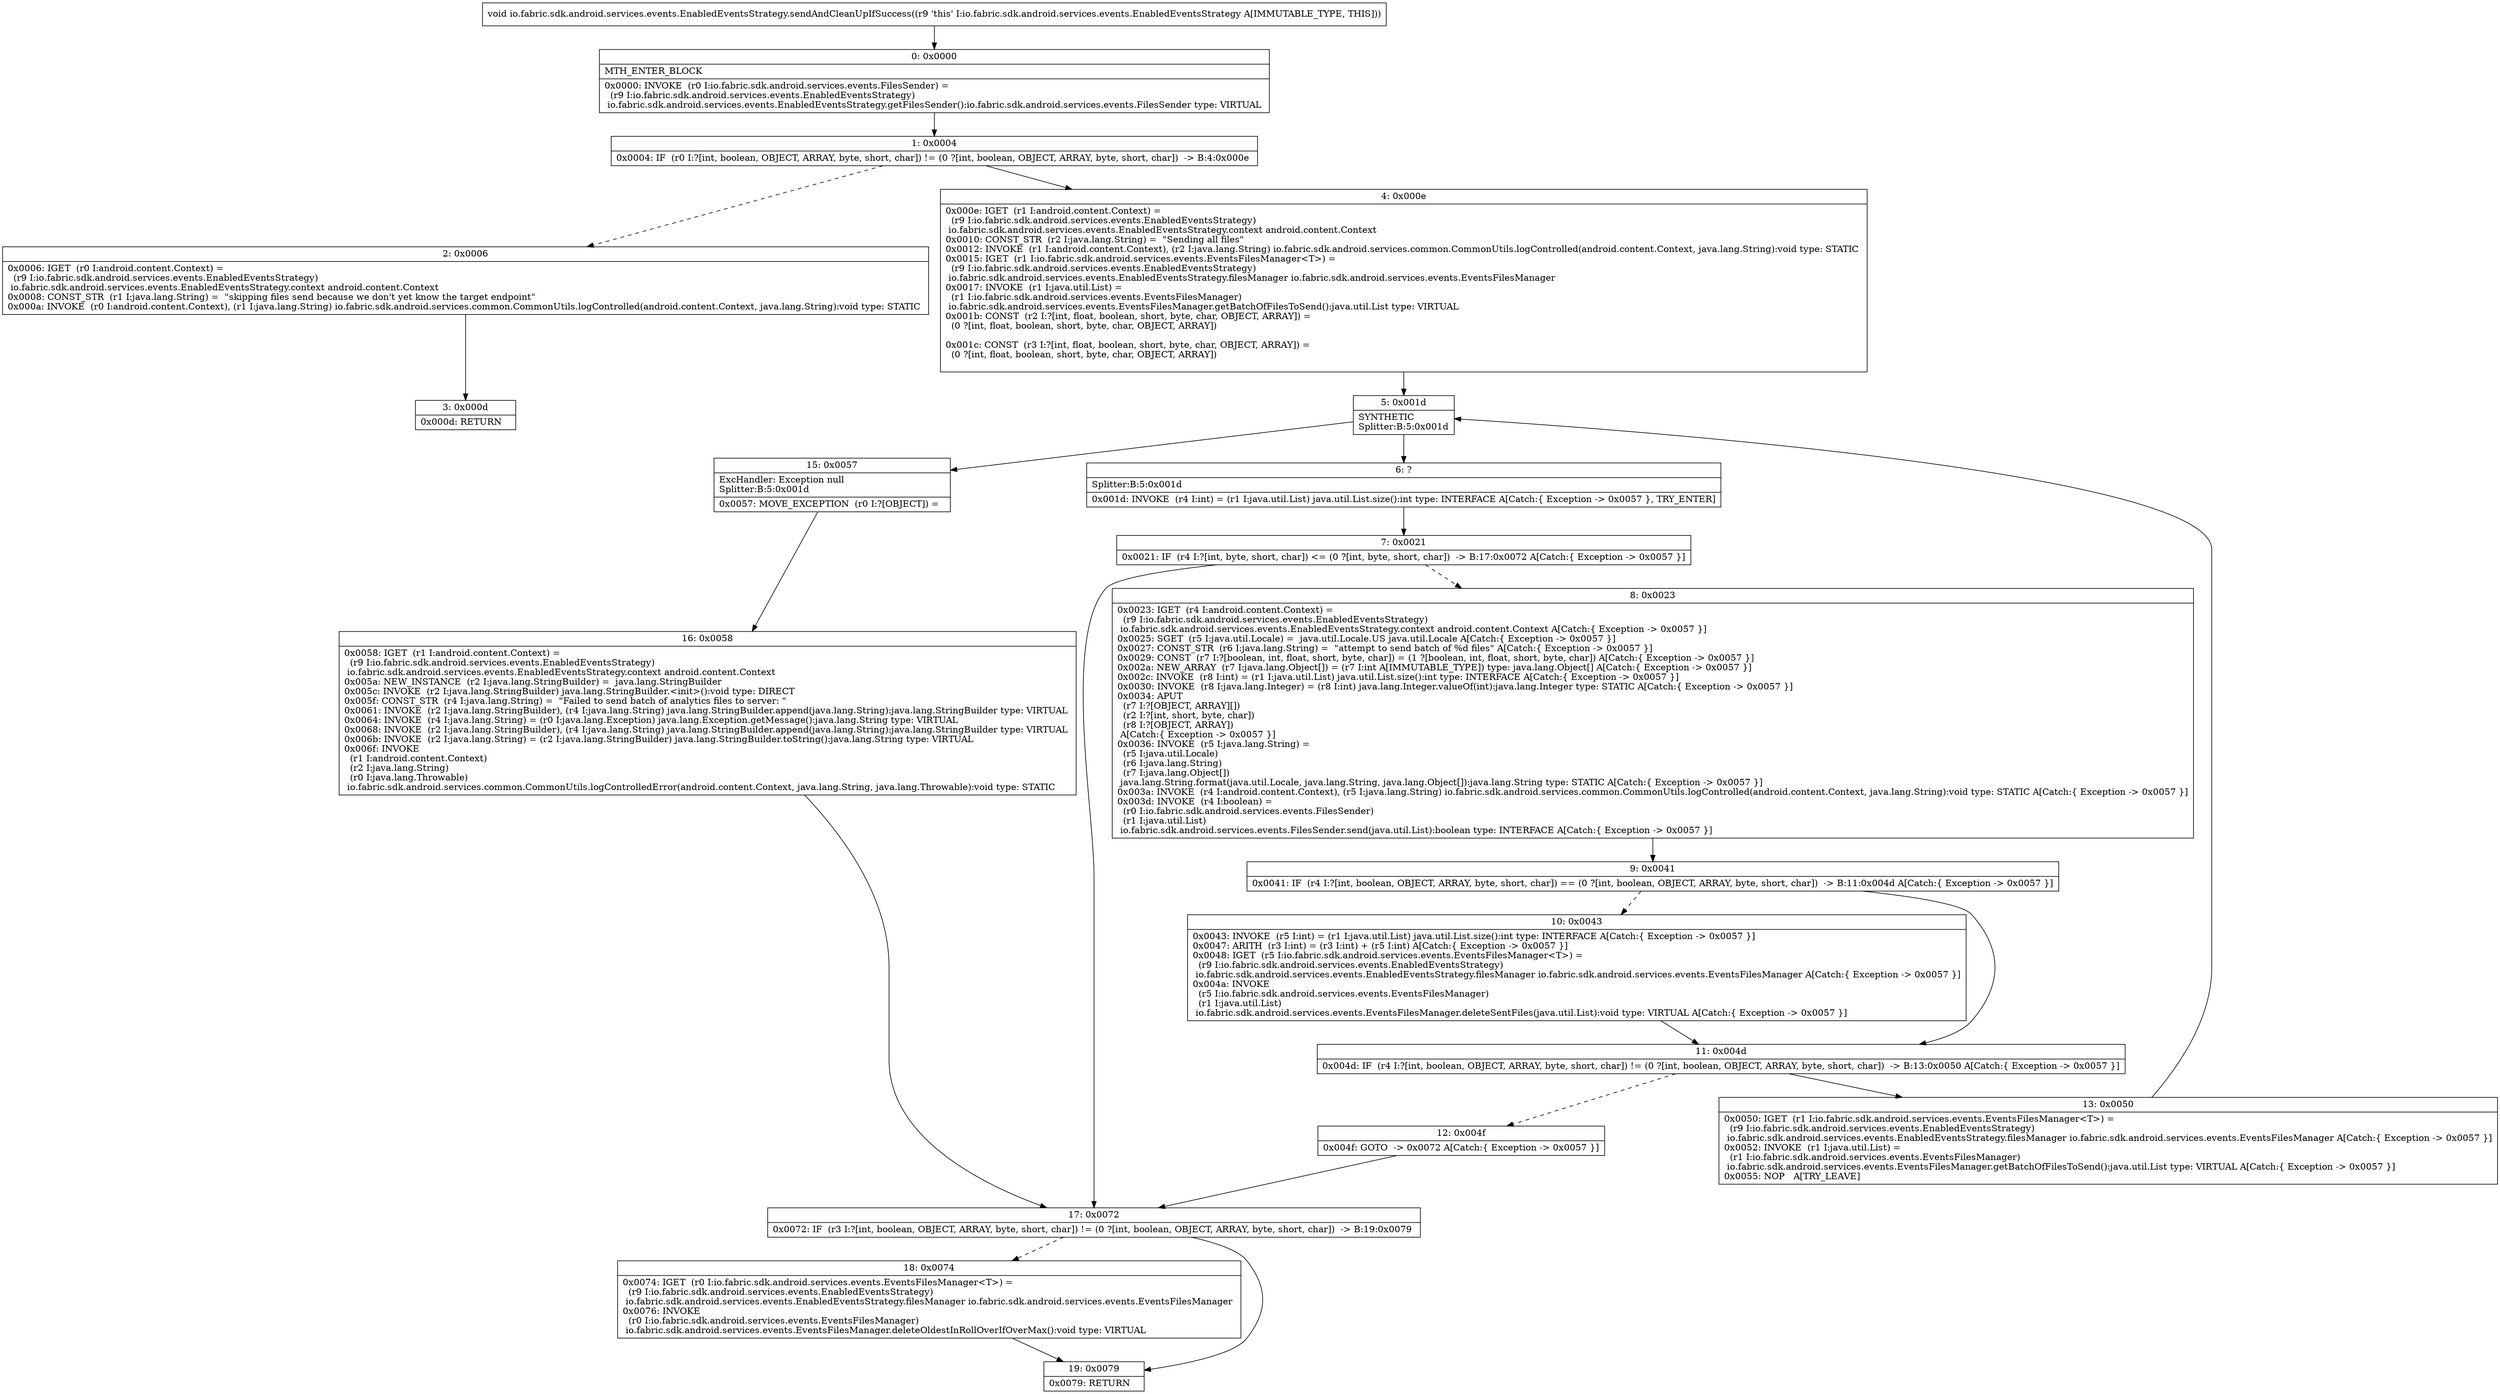 digraph "CFG forio.fabric.sdk.android.services.events.EnabledEventsStrategy.sendAndCleanUpIfSuccess()V" {
Node_0 [shape=record,label="{0\:\ 0x0000|MTH_ENTER_BLOCK\l|0x0000: INVOKE  (r0 I:io.fabric.sdk.android.services.events.FilesSender) = \l  (r9 I:io.fabric.sdk.android.services.events.EnabledEventsStrategy)\l io.fabric.sdk.android.services.events.EnabledEventsStrategy.getFilesSender():io.fabric.sdk.android.services.events.FilesSender type: VIRTUAL \l}"];
Node_1 [shape=record,label="{1\:\ 0x0004|0x0004: IF  (r0 I:?[int, boolean, OBJECT, ARRAY, byte, short, char]) != (0 ?[int, boolean, OBJECT, ARRAY, byte, short, char])  \-\> B:4:0x000e \l}"];
Node_2 [shape=record,label="{2\:\ 0x0006|0x0006: IGET  (r0 I:android.content.Context) = \l  (r9 I:io.fabric.sdk.android.services.events.EnabledEventsStrategy)\l io.fabric.sdk.android.services.events.EnabledEventsStrategy.context android.content.Context \l0x0008: CONST_STR  (r1 I:java.lang.String) =  \"skipping files send because we don't yet know the target endpoint\" \l0x000a: INVOKE  (r0 I:android.content.Context), (r1 I:java.lang.String) io.fabric.sdk.android.services.common.CommonUtils.logControlled(android.content.Context, java.lang.String):void type: STATIC \l}"];
Node_3 [shape=record,label="{3\:\ 0x000d|0x000d: RETURN   \l}"];
Node_4 [shape=record,label="{4\:\ 0x000e|0x000e: IGET  (r1 I:android.content.Context) = \l  (r9 I:io.fabric.sdk.android.services.events.EnabledEventsStrategy)\l io.fabric.sdk.android.services.events.EnabledEventsStrategy.context android.content.Context \l0x0010: CONST_STR  (r2 I:java.lang.String) =  \"Sending all files\" \l0x0012: INVOKE  (r1 I:android.content.Context), (r2 I:java.lang.String) io.fabric.sdk.android.services.common.CommonUtils.logControlled(android.content.Context, java.lang.String):void type: STATIC \l0x0015: IGET  (r1 I:io.fabric.sdk.android.services.events.EventsFilesManager\<T\>) = \l  (r9 I:io.fabric.sdk.android.services.events.EnabledEventsStrategy)\l io.fabric.sdk.android.services.events.EnabledEventsStrategy.filesManager io.fabric.sdk.android.services.events.EventsFilesManager \l0x0017: INVOKE  (r1 I:java.util.List) = \l  (r1 I:io.fabric.sdk.android.services.events.EventsFilesManager)\l io.fabric.sdk.android.services.events.EventsFilesManager.getBatchOfFilesToSend():java.util.List type: VIRTUAL \l0x001b: CONST  (r2 I:?[int, float, boolean, short, byte, char, OBJECT, ARRAY]) = \l  (0 ?[int, float, boolean, short, byte, char, OBJECT, ARRAY])\l \l0x001c: CONST  (r3 I:?[int, float, boolean, short, byte, char, OBJECT, ARRAY]) = \l  (0 ?[int, float, boolean, short, byte, char, OBJECT, ARRAY])\l \l}"];
Node_5 [shape=record,label="{5\:\ 0x001d|SYNTHETIC\lSplitter:B:5:0x001d\l}"];
Node_6 [shape=record,label="{6\:\ ?|Splitter:B:5:0x001d\l|0x001d: INVOKE  (r4 I:int) = (r1 I:java.util.List) java.util.List.size():int type: INTERFACE A[Catch:\{ Exception \-\> 0x0057 \}, TRY_ENTER]\l}"];
Node_7 [shape=record,label="{7\:\ 0x0021|0x0021: IF  (r4 I:?[int, byte, short, char]) \<= (0 ?[int, byte, short, char])  \-\> B:17:0x0072 A[Catch:\{ Exception \-\> 0x0057 \}]\l}"];
Node_8 [shape=record,label="{8\:\ 0x0023|0x0023: IGET  (r4 I:android.content.Context) = \l  (r9 I:io.fabric.sdk.android.services.events.EnabledEventsStrategy)\l io.fabric.sdk.android.services.events.EnabledEventsStrategy.context android.content.Context A[Catch:\{ Exception \-\> 0x0057 \}]\l0x0025: SGET  (r5 I:java.util.Locale) =  java.util.Locale.US java.util.Locale A[Catch:\{ Exception \-\> 0x0057 \}]\l0x0027: CONST_STR  (r6 I:java.lang.String) =  \"attempt to send batch of %d files\" A[Catch:\{ Exception \-\> 0x0057 \}]\l0x0029: CONST  (r7 I:?[boolean, int, float, short, byte, char]) = (1 ?[boolean, int, float, short, byte, char]) A[Catch:\{ Exception \-\> 0x0057 \}]\l0x002a: NEW_ARRAY  (r7 I:java.lang.Object[]) = (r7 I:int A[IMMUTABLE_TYPE]) type: java.lang.Object[] A[Catch:\{ Exception \-\> 0x0057 \}]\l0x002c: INVOKE  (r8 I:int) = (r1 I:java.util.List) java.util.List.size():int type: INTERFACE A[Catch:\{ Exception \-\> 0x0057 \}]\l0x0030: INVOKE  (r8 I:java.lang.Integer) = (r8 I:int) java.lang.Integer.valueOf(int):java.lang.Integer type: STATIC A[Catch:\{ Exception \-\> 0x0057 \}]\l0x0034: APUT  \l  (r7 I:?[OBJECT, ARRAY][])\l  (r2 I:?[int, short, byte, char])\l  (r8 I:?[OBJECT, ARRAY])\l A[Catch:\{ Exception \-\> 0x0057 \}]\l0x0036: INVOKE  (r5 I:java.lang.String) = \l  (r5 I:java.util.Locale)\l  (r6 I:java.lang.String)\l  (r7 I:java.lang.Object[])\l java.lang.String.format(java.util.Locale, java.lang.String, java.lang.Object[]):java.lang.String type: STATIC A[Catch:\{ Exception \-\> 0x0057 \}]\l0x003a: INVOKE  (r4 I:android.content.Context), (r5 I:java.lang.String) io.fabric.sdk.android.services.common.CommonUtils.logControlled(android.content.Context, java.lang.String):void type: STATIC A[Catch:\{ Exception \-\> 0x0057 \}]\l0x003d: INVOKE  (r4 I:boolean) = \l  (r0 I:io.fabric.sdk.android.services.events.FilesSender)\l  (r1 I:java.util.List)\l io.fabric.sdk.android.services.events.FilesSender.send(java.util.List):boolean type: INTERFACE A[Catch:\{ Exception \-\> 0x0057 \}]\l}"];
Node_9 [shape=record,label="{9\:\ 0x0041|0x0041: IF  (r4 I:?[int, boolean, OBJECT, ARRAY, byte, short, char]) == (0 ?[int, boolean, OBJECT, ARRAY, byte, short, char])  \-\> B:11:0x004d A[Catch:\{ Exception \-\> 0x0057 \}]\l}"];
Node_10 [shape=record,label="{10\:\ 0x0043|0x0043: INVOKE  (r5 I:int) = (r1 I:java.util.List) java.util.List.size():int type: INTERFACE A[Catch:\{ Exception \-\> 0x0057 \}]\l0x0047: ARITH  (r3 I:int) = (r3 I:int) + (r5 I:int) A[Catch:\{ Exception \-\> 0x0057 \}]\l0x0048: IGET  (r5 I:io.fabric.sdk.android.services.events.EventsFilesManager\<T\>) = \l  (r9 I:io.fabric.sdk.android.services.events.EnabledEventsStrategy)\l io.fabric.sdk.android.services.events.EnabledEventsStrategy.filesManager io.fabric.sdk.android.services.events.EventsFilesManager A[Catch:\{ Exception \-\> 0x0057 \}]\l0x004a: INVOKE  \l  (r5 I:io.fabric.sdk.android.services.events.EventsFilesManager)\l  (r1 I:java.util.List)\l io.fabric.sdk.android.services.events.EventsFilesManager.deleteSentFiles(java.util.List):void type: VIRTUAL A[Catch:\{ Exception \-\> 0x0057 \}]\l}"];
Node_11 [shape=record,label="{11\:\ 0x004d|0x004d: IF  (r4 I:?[int, boolean, OBJECT, ARRAY, byte, short, char]) != (0 ?[int, boolean, OBJECT, ARRAY, byte, short, char])  \-\> B:13:0x0050 A[Catch:\{ Exception \-\> 0x0057 \}]\l}"];
Node_12 [shape=record,label="{12\:\ 0x004f|0x004f: GOTO  \-\> 0x0072 A[Catch:\{ Exception \-\> 0x0057 \}]\l}"];
Node_13 [shape=record,label="{13\:\ 0x0050|0x0050: IGET  (r1 I:io.fabric.sdk.android.services.events.EventsFilesManager\<T\>) = \l  (r9 I:io.fabric.sdk.android.services.events.EnabledEventsStrategy)\l io.fabric.sdk.android.services.events.EnabledEventsStrategy.filesManager io.fabric.sdk.android.services.events.EventsFilesManager A[Catch:\{ Exception \-\> 0x0057 \}]\l0x0052: INVOKE  (r1 I:java.util.List) = \l  (r1 I:io.fabric.sdk.android.services.events.EventsFilesManager)\l io.fabric.sdk.android.services.events.EventsFilesManager.getBatchOfFilesToSend():java.util.List type: VIRTUAL A[Catch:\{ Exception \-\> 0x0057 \}]\l0x0055: NOP   A[TRY_LEAVE]\l}"];
Node_15 [shape=record,label="{15\:\ 0x0057|ExcHandler: Exception null\lSplitter:B:5:0x001d\l|0x0057: MOVE_EXCEPTION  (r0 I:?[OBJECT]) =  \l}"];
Node_16 [shape=record,label="{16\:\ 0x0058|0x0058: IGET  (r1 I:android.content.Context) = \l  (r9 I:io.fabric.sdk.android.services.events.EnabledEventsStrategy)\l io.fabric.sdk.android.services.events.EnabledEventsStrategy.context android.content.Context \l0x005a: NEW_INSTANCE  (r2 I:java.lang.StringBuilder) =  java.lang.StringBuilder \l0x005c: INVOKE  (r2 I:java.lang.StringBuilder) java.lang.StringBuilder.\<init\>():void type: DIRECT \l0x005f: CONST_STR  (r4 I:java.lang.String) =  \"Failed to send batch of analytics files to server: \" \l0x0061: INVOKE  (r2 I:java.lang.StringBuilder), (r4 I:java.lang.String) java.lang.StringBuilder.append(java.lang.String):java.lang.StringBuilder type: VIRTUAL \l0x0064: INVOKE  (r4 I:java.lang.String) = (r0 I:java.lang.Exception) java.lang.Exception.getMessage():java.lang.String type: VIRTUAL \l0x0068: INVOKE  (r2 I:java.lang.StringBuilder), (r4 I:java.lang.String) java.lang.StringBuilder.append(java.lang.String):java.lang.StringBuilder type: VIRTUAL \l0x006b: INVOKE  (r2 I:java.lang.String) = (r2 I:java.lang.StringBuilder) java.lang.StringBuilder.toString():java.lang.String type: VIRTUAL \l0x006f: INVOKE  \l  (r1 I:android.content.Context)\l  (r2 I:java.lang.String)\l  (r0 I:java.lang.Throwable)\l io.fabric.sdk.android.services.common.CommonUtils.logControlledError(android.content.Context, java.lang.String, java.lang.Throwable):void type: STATIC \l}"];
Node_17 [shape=record,label="{17\:\ 0x0072|0x0072: IF  (r3 I:?[int, boolean, OBJECT, ARRAY, byte, short, char]) != (0 ?[int, boolean, OBJECT, ARRAY, byte, short, char])  \-\> B:19:0x0079 \l}"];
Node_18 [shape=record,label="{18\:\ 0x0074|0x0074: IGET  (r0 I:io.fabric.sdk.android.services.events.EventsFilesManager\<T\>) = \l  (r9 I:io.fabric.sdk.android.services.events.EnabledEventsStrategy)\l io.fabric.sdk.android.services.events.EnabledEventsStrategy.filesManager io.fabric.sdk.android.services.events.EventsFilesManager \l0x0076: INVOKE  \l  (r0 I:io.fabric.sdk.android.services.events.EventsFilesManager)\l io.fabric.sdk.android.services.events.EventsFilesManager.deleteOldestInRollOverIfOverMax():void type: VIRTUAL \l}"];
Node_19 [shape=record,label="{19\:\ 0x0079|0x0079: RETURN   \l}"];
MethodNode[shape=record,label="{void io.fabric.sdk.android.services.events.EnabledEventsStrategy.sendAndCleanUpIfSuccess((r9 'this' I:io.fabric.sdk.android.services.events.EnabledEventsStrategy A[IMMUTABLE_TYPE, THIS])) }"];
MethodNode -> Node_0;
Node_0 -> Node_1;
Node_1 -> Node_2[style=dashed];
Node_1 -> Node_4;
Node_2 -> Node_3;
Node_4 -> Node_5;
Node_5 -> Node_6;
Node_5 -> Node_15;
Node_6 -> Node_7;
Node_7 -> Node_8[style=dashed];
Node_7 -> Node_17;
Node_8 -> Node_9;
Node_9 -> Node_10[style=dashed];
Node_9 -> Node_11;
Node_10 -> Node_11;
Node_11 -> Node_12[style=dashed];
Node_11 -> Node_13;
Node_12 -> Node_17;
Node_13 -> Node_5;
Node_15 -> Node_16;
Node_16 -> Node_17;
Node_17 -> Node_18[style=dashed];
Node_17 -> Node_19;
Node_18 -> Node_19;
}

